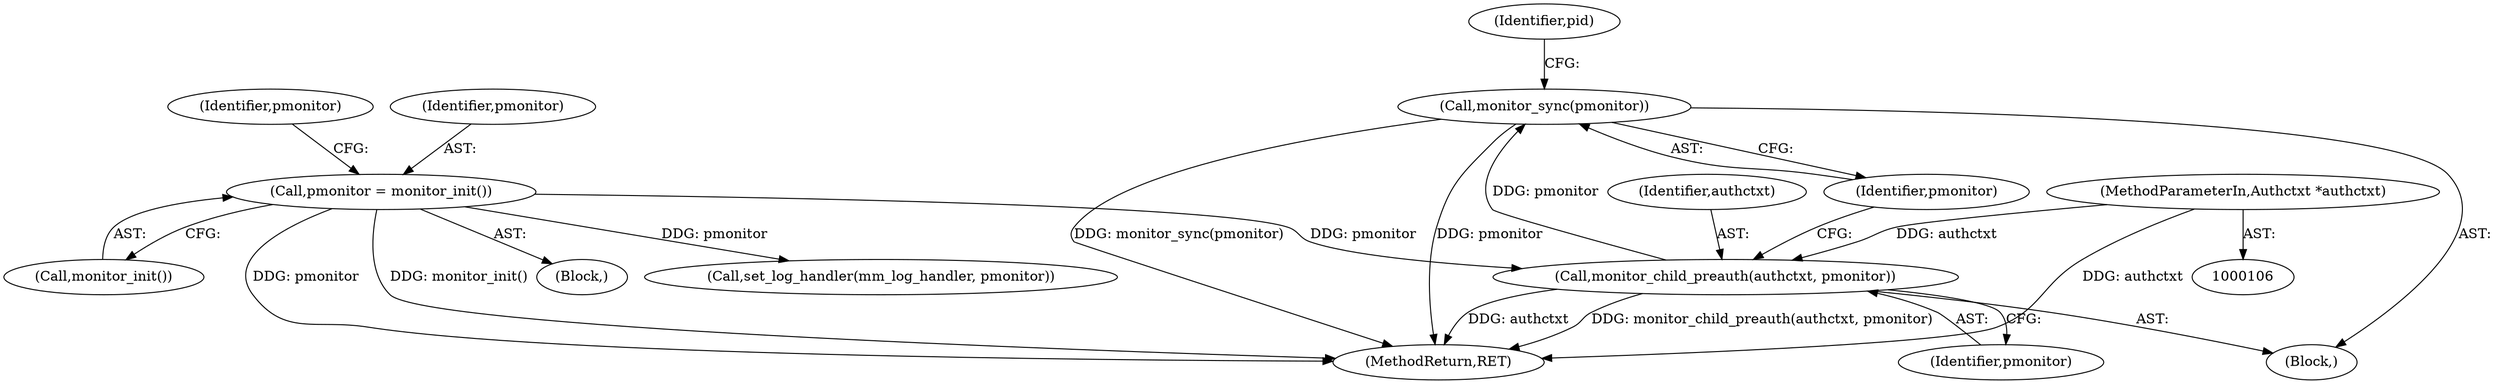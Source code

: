 digraph "1_src_3095060f479b86288e31c79ecbc5131a66bcd2f9_11@del" {
"1000191" [label="(Call,monitor_sync(pmonitor))"];
"1000188" [label="(Call,monitor_child_preauth(authctxt, pmonitor))"];
"1000107" [label="(MethodParameterIn,Authctxt *authctxt)"];
"1000116" [label="(Call,pmonitor = monitor_init())"];
"1000121" [label="(Identifier,pmonitor)"];
"1000192" [label="(Identifier,pmonitor)"];
"1000107" [label="(MethodParameterIn,Authctxt *authctxt)"];
"1000188" [label="(Call,monitor_child_preauth(authctxt, pmonitor))"];
"1000190" [label="(Identifier,pmonitor)"];
"1000283" [label="(MethodReturn,RET)"];
"1000116" [label="(Call,pmonitor = monitor_init())"];
"1000150" [label="(Block,)"];
"1000191" [label="(Call,monitor_sync(pmonitor))"];
"1000189" [label="(Identifier,authctxt)"];
"1000196" [label="(Identifier,pid)"];
"1000118" [label="(Call,monitor_init())"];
"1000108" [label="(Block,)"];
"1000268" [label="(Call,set_log_handler(mm_log_handler, pmonitor))"];
"1000117" [label="(Identifier,pmonitor)"];
"1000191" -> "1000150"  [label="AST: "];
"1000191" -> "1000192"  [label="CFG: "];
"1000192" -> "1000191"  [label="AST: "];
"1000196" -> "1000191"  [label="CFG: "];
"1000191" -> "1000283"  [label="DDG: monitor_sync(pmonitor)"];
"1000191" -> "1000283"  [label="DDG: pmonitor"];
"1000188" -> "1000191"  [label="DDG: pmonitor"];
"1000188" -> "1000150"  [label="AST: "];
"1000188" -> "1000190"  [label="CFG: "];
"1000189" -> "1000188"  [label="AST: "];
"1000190" -> "1000188"  [label="AST: "];
"1000192" -> "1000188"  [label="CFG: "];
"1000188" -> "1000283"  [label="DDG: monitor_child_preauth(authctxt, pmonitor)"];
"1000188" -> "1000283"  [label="DDG: authctxt"];
"1000107" -> "1000188"  [label="DDG: authctxt"];
"1000116" -> "1000188"  [label="DDG: pmonitor"];
"1000107" -> "1000106"  [label="AST: "];
"1000107" -> "1000283"  [label="DDG: authctxt"];
"1000116" -> "1000108"  [label="AST: "];
"1000116" -> "1000118"  [label="CFG: "];
"1000117" -> "1000116"  [label="AST: "];
"1000118" -> "1000116"  [label="AST: "];
"1000121" -> "1000116"  [label="CFG: "];
"1000116" -> "1000283"  [label="DDG: pmonitor"];
"1000116" -> "1000283"  [label="DDG: monitor_init()"];
"1000116" -> "1000268"  [label="DDG: pmonitor"];
}
